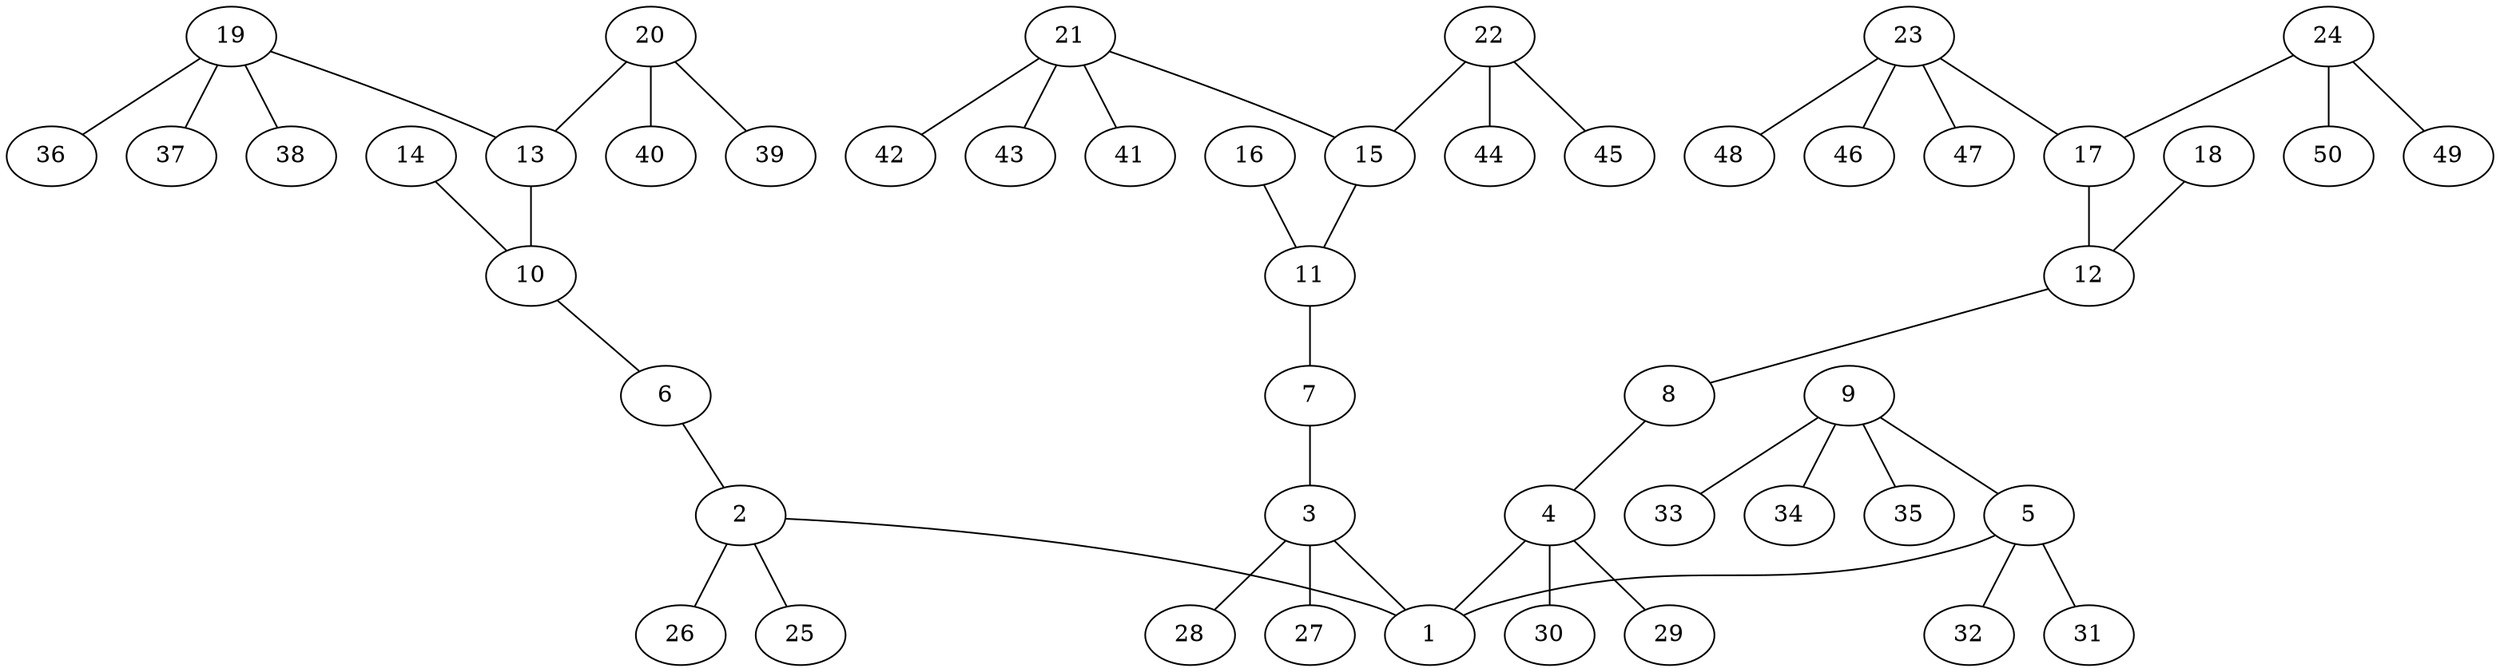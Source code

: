 graph molecule_2876 {
	1	 [chem=C];
	2	 [chem=C];
	2 -- 1	 [valence=1];
	25	 [chem=H];
	2 -- 25	 [valence=1];
	26	 [chem=H];
	2 -- 26	 [valence=1];
	3	 [chem=C];
	3 -- 1	 [valence=1];
	27	 [chem=H];
	3 -- 27	 [valence=1];
	28	 [chem=H];
	3 -- 28	 [valence=1];
	4	 [chem=C];
	4 -- 1	 [valence=1];
	29	 [chem=H];
	4 -- 29	 [valence=1];
	30	 [chem=H];
	4 -- 30	 [valence=1];
	5	 [chem=C];
	5 -- 1	 [valence=1];
	31	 [chem=H];
	5 -- 31	 [valence=1];
	32	 [chem=H];
	5 -- 32	 [valence=1];
	6	 [chem=O];
	6 -- 2	 [valence=1];
	7	 [chem=O];
	7 -- 3	 [valence=1];
	8	 [chem=O];
	8 -- 4	 [valence=1];
	9	 [chem=C];
	9 -- 5	 [valence=1];
	33	 [chem=H];
	9 -- 33	 [valence=1];
	34	 [chem=H];
	9 -- 34	 [valence=1];
	35	 [chem=H];
	9 -- 35	 [valence=1];
	10	 [chem=C];
	10 -- 6	 [valence=1];
	11	 [chem=C];
	11 -- 7	 [valence=1];
	12	 [chem=C];
	12 -- 8	 [valence=1];
	13	 [chem=C];
	13 -- 10	 [valence=1];
	14	 [chem=O];
	14 -- 10	 [valence=2];
	15	 [chem=C];
	15 -- 11	 [valence=1];
	16	 [chem=O];
	16 -- 11	 [valence=2];
	17	 [chem=C];
	17 -- 12	 [valence=1];
	18	 [chem=O];
	18 -- 12	 [valence=2];
	19	 [chem=C];
	19 -- 13	 [valence=1];
	36	 [chem=H];
	19 -- 36	 [valence=1];
	37	 [chem=H];
	19 -- 37	 [valence=1];
	38	 [chem=H];
	19 -- 38	 [valence=1];
	20	 [chem=C];
	20 -- 13	 [valence=2];
	39	 [chem=H];
	20 -- 39	 [valence=1];
	40	 [chem=H];
	20 -- 40	 [valence=1];
	21	 [chem=C];
	21 -- 15	 [valence=1];
	41	 [chem=H];
	21 -- 41	 [valence=1];
	42	 [chem=H];
	21 -- 42	 [valence=1];
	43	 [chem=H];
	21 -- 43	 [valence=1];
	22	 [chem=C];
	22 -- 15	 [valence=2];
	44	 [chem=H];
	22 -- 44	 [valence=1];
	45	 [chem=H];
	22 -- 45	 [valence=1];
	23	 [chem=C];
	23 -- 17	 [valence=1];
	46	 [chem=H];
	23 -- 46	 [valence=1];
	47	 [chem=H];
	23 -- 47	 [valence=1];
	48	 [chem=H];
	23 -- 48	 [valence=1];
	24	 [chem=C];
	24 -- 17	 [valence=2];
	49	 [chem=H];
	24 -- 49	 [valence=1];
	50	 [chem=H];
	24 -- 50	 [valence=1];
}
